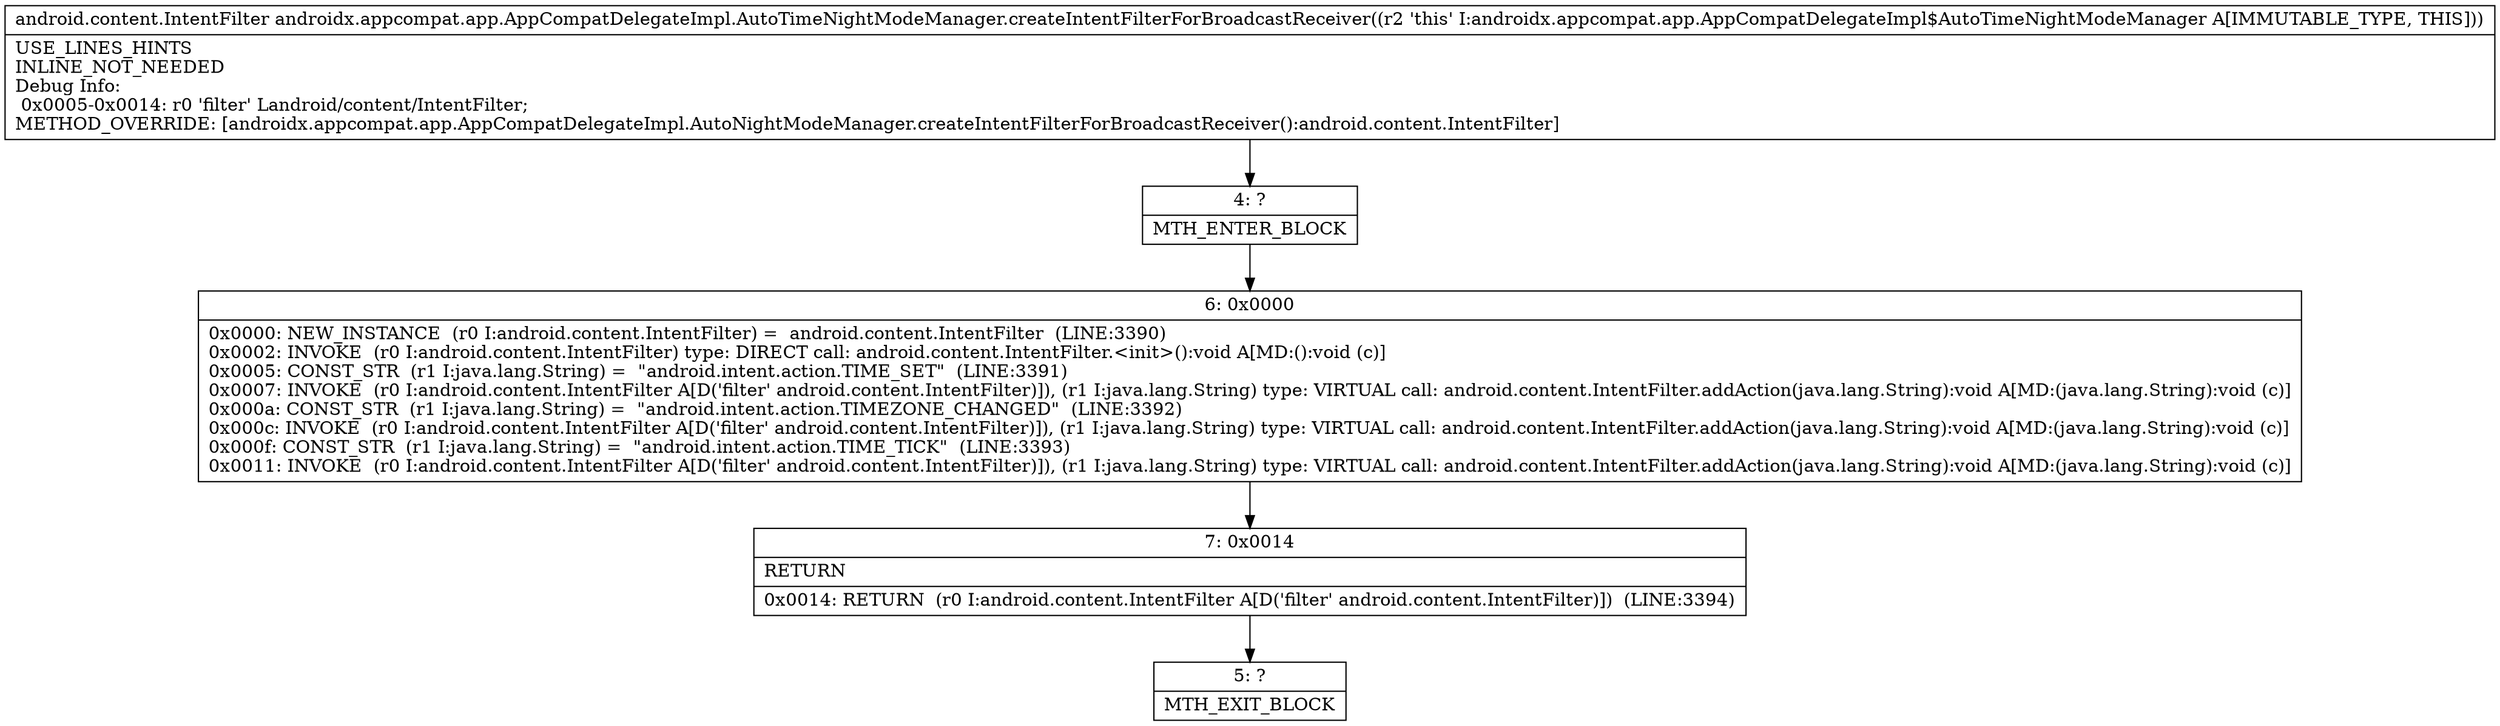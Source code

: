 digraph "CFG forandroidx.appcompat.app.AppCompatDelegateImpl.AutoTimeNightModeManager.createIntentFilterForBroadcastReceiver()Landroid\/content\/IntentFilter;" {
Node_4 [shape=record,label="{4\:\ ?|MTH_ENTER_BLOCK\l}"];
Node_6 [shape=record,label="{6\:\ 0x0000|0x0000: NEW_INSTANCE  (r0 I:android.content.IntentFilter) =  android.content.IntentFilter  (LINE:3390)\l0x0002: INVOKE  (r0 I:android.content.IntentFilter) type: DIRECT call: android.content.IntentFilter.\<init\>():void A[MD:():void (c)]\l0x0005: CONST_STR  (r1 I:java.lang.String) =  \"android.intent.action.TIME_SET\"  (LINE:3391)\l0x0007: INVOKE  (r0 I:android.content.IntentFilter A[D('filter' android.content.IntentFilter)]), (r1 I:java.lang.String) type: VIRTUAL call: android.content.IntentFilter.addAction(java.lang.String):void A[MD:(java.lang.String):void (c)]\l0x000a: CONST_STR  (r1 I:java.lang.String) =  \"android.intent.action.TIMEZONE_CHANGED\"  (LINE:3392)\l0x000c: INVOKE  (r0 I:android.content.IntentFilter A[D('filter' android.content.IntentFilter)]), (r1 I:java.lang.String) type: VIRTUAL call: android.content.IntentFilter.addAction(java.lang.String):void A[MD:(java.lang.String):void (c)]\l0x000f: CONST_STR  (r1 I:java.lang.String) =  \"android.intent.action.TIME_TICK\"  (LINE:3393)\l0x0011: INVOKE  (r0 I:android.content.IntentFilter A[D('filter' android.content.IntentFilter)]), (r1 I:java.lang.String) type: VIRTUAL call: android.content.IntentFilter.addAction(java.lang.String):void A[MD:(java.lang.String):void (c)]\l}"];
Node_7 [shape=record,label="{7\:\ 0x0014|RETURN\l|0x0014: RETURN  (r0 I:android.content.IntentFilter A[D('filter' android.content.IntentFilter)])  (LINE:3394)\l}"];
Node_5 [shape=record,label="{5\:\ ?|MTH_EXIT_BLOCK\l}"];
MethodNode[shape=record,label="{android.content.IntentFilter androidx.appcompat.app.AppCompatDelegateImpl.AutoTimeNightModeManager.createIntentFilterForBroadcastReceiver((r2 'this' I:androidx.appcompat.app.AppCompatDelegateImpl$AutoTimeNightModeManager A[IMMUTABLE_TYPE, THIS]))  | USE_LINES_HINTS\lINLINE_NOT_NEEDED\lDebug Info:\l  0x0005\-0x0014: r0 'filter' Landroid\/content\/IntentFilter;\lMETHOD_OVERRIDE: [androidx.appcompat.app.AppCompatDelegateImpl.AutoNightModeManager.createIntentFilterForBroadcastReceiver():android.content.IntentFilter]\l}"];
MethodNode -> Node_4;Node_4 -> Node_6;
Node_6 -> Node_7;
Node_7 -> Node_5;
}

